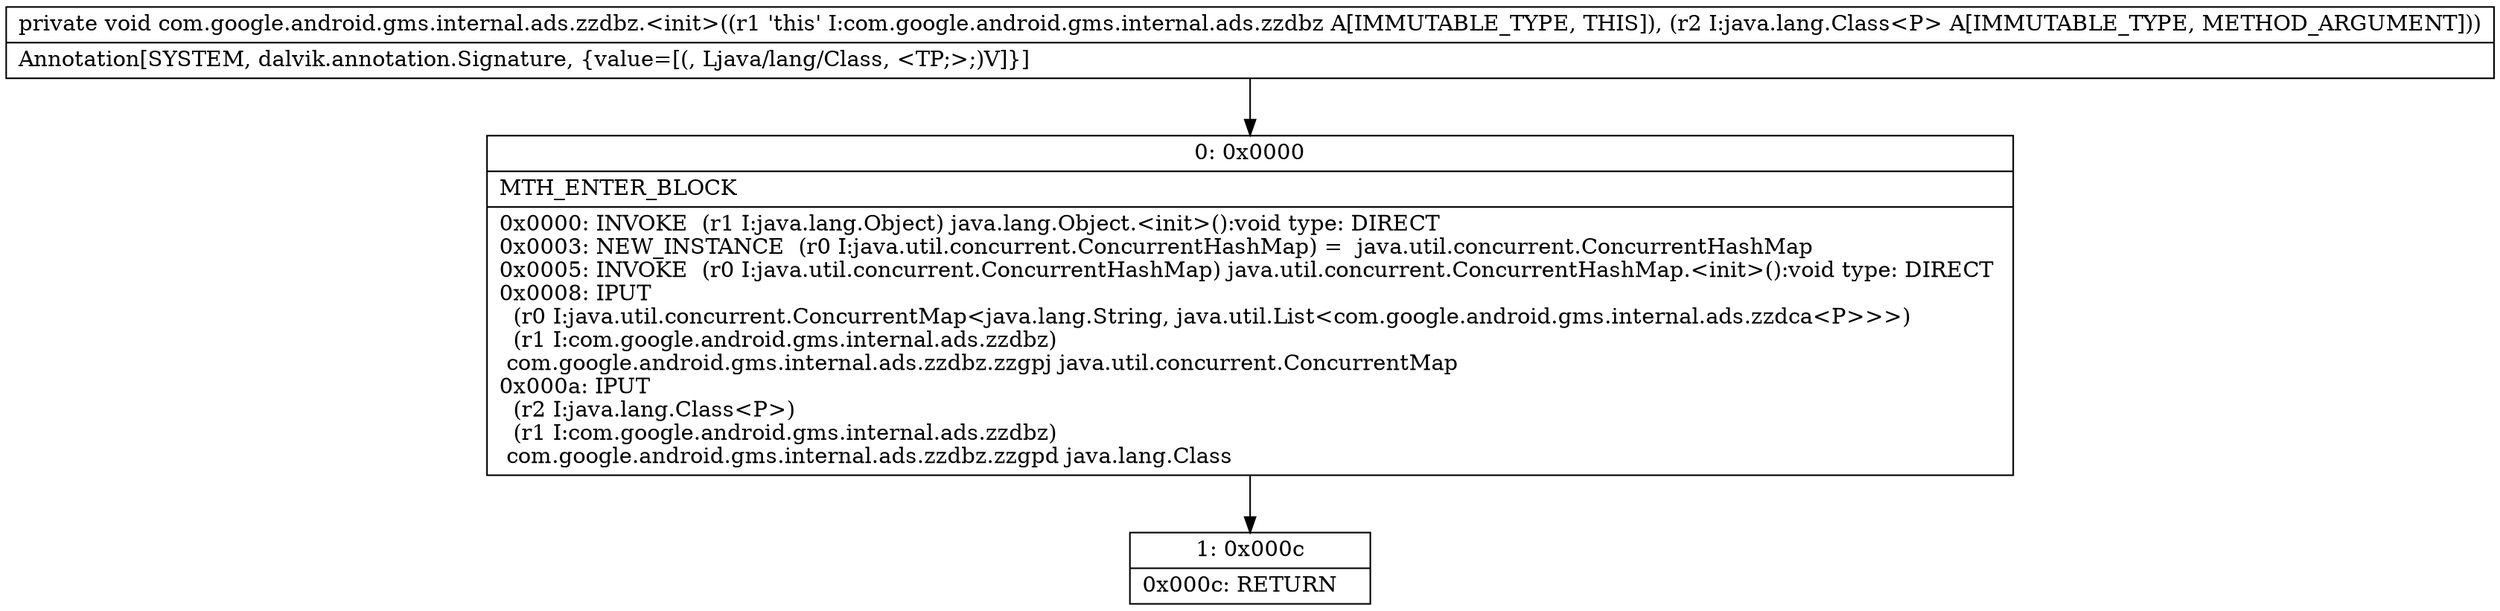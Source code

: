 digraph "CFG forcom.google.android.gms.internal.ads.zzdbz.\<init\>(Ljava\/lang\/Class;)V" {
Node_0 [shape=record,label="{0\:\ 0x0000|MTH_ENTER_BLOCK\l|0x0000: INVOKE  (r1 I:java.lang.Object) java.lang.Object.\<init\>():void type: DIRECT \l0x0003: NEW_INSTANCE  (r0 I:java.util.concurrent.ConcurrentHashMap) =  java.util.concurrent.ConcurrentHashMap \l0x0005: INVOKE  (r0 I:java.util.concurrent.ConcurrentHashMap) java.util.concurrent.ConcurrentHashMap.\<init\>():void type: DIRECT \l0x0008: IPUT  \l  (r0 I:java.util.concurrent.ConcurrentMap\<java.lang.String, java.util.List\<com.google.android.gms.internal.ads.zzdca\<P\>\>\>)\l  (r1 I:com.google.android.gms.internal.ads.zzdbz)\l com.google.android.gms.internal.ads.zzdbz.zzgpj java.util.concurrent.ConcurrentMap \l0x000a: IPUT  \l  (r2 I:java.lang.Class\<P\>)\l  (r1 I:com.google.android.gms.internal.ads.zzdbz)\l com.google.android.gms.internal.ads.zzdbz.zzgpd java.lang.Class \l}"];
Node_1 [shape=record,label="{1\:\ 0x000c|0x000c: RETURN   \l}"];
MethodNode[shape=record,label="{private void com.google.android.gms.internal.ads.zzdbz.\<init\>((r1 'this' I:com.google.android.gms.internal.ads.zzdbz A[IMMUTABLE_TYPE, THIS]), (r2 I:java.lang.Class\<P\> A[IMMUTABLE_TYPE, METHOD_ARGUMENT]))  | Annotation[SYSTEM, dalvik.annotation.Signature, \{value=[(, Ljava\/lang\/Class, \<TP;\>;)V]\}]\l}"];
MethodNode -> Node_0;
Node_0 -> Node_1;
}

